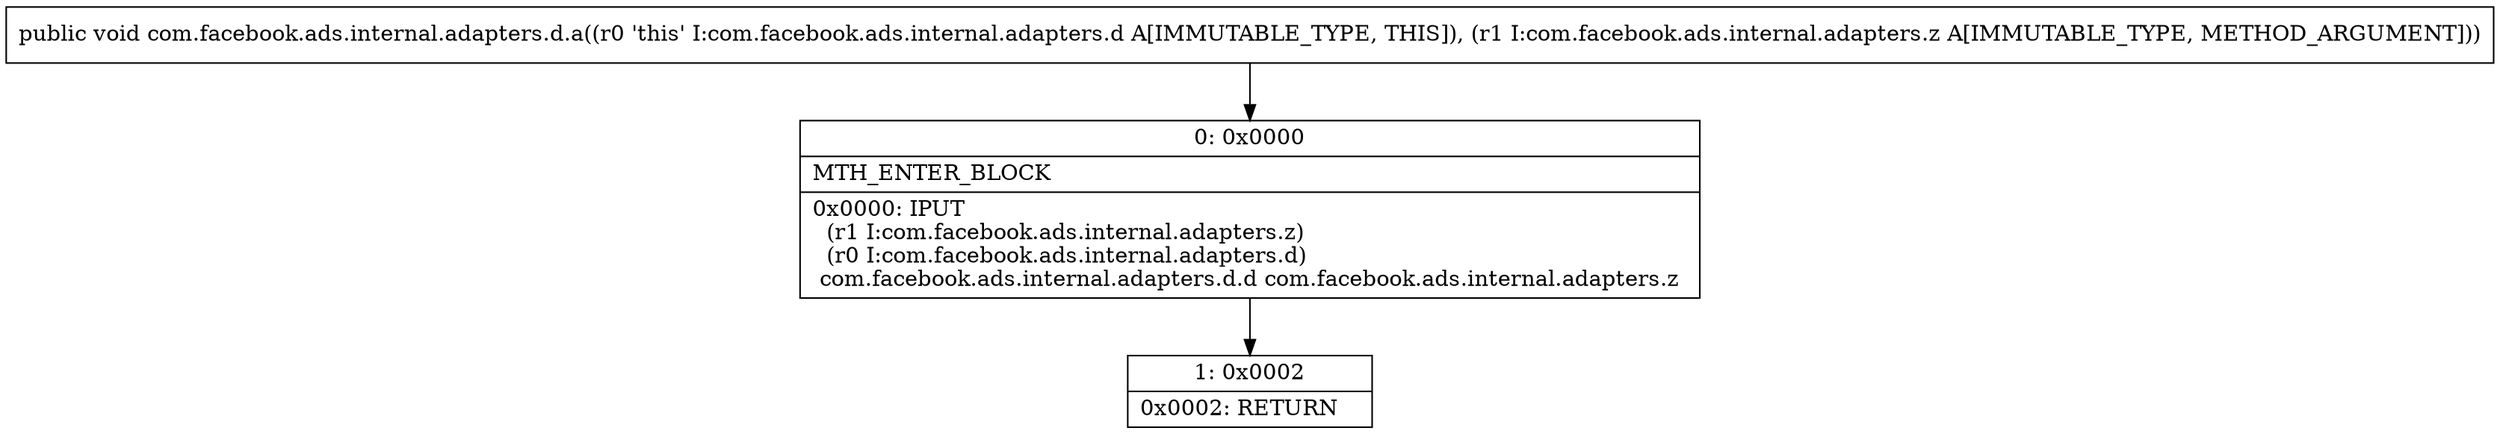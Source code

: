 digraph "CFG forcom.facebook.ads.internal.adapters.d.a(Lcom\/facebook\/ads\/internal\/adapters\/z;)V" {
Node_0 [shape=record,label="{0\:\ 0x0000|MTH_ENTER_BLOCK\l|0x0000: IPUT  \l  (r1 I:com.facebook.ads.internal.adapters.z)\l  (r0 I:com.facebook.ads.internal.adapters.d)\l com.facebook.ads.internal.adapters.d.d com.facebook.ads.internal.adapters.z \l}"];
Node_1 [shape=record,label="{1\:\ 0x0002|0x0002: RETURN   \l}"];
MethodNode[shape=record,label="{public void com.facebook.ads.internal.adapters.d.a((r0 'this' I:com.facebook.ads.internal.adapters.d A[IMMUTABLE_TYPE, THIS]), (r1 I:com.facebook.ads.internal.adapters.z A[IMMUTABLE_TYPE, METHOD_ARGUMENT])) }"];
MethodNode -> Node_0;
Node_0 -> Node_1;
}

